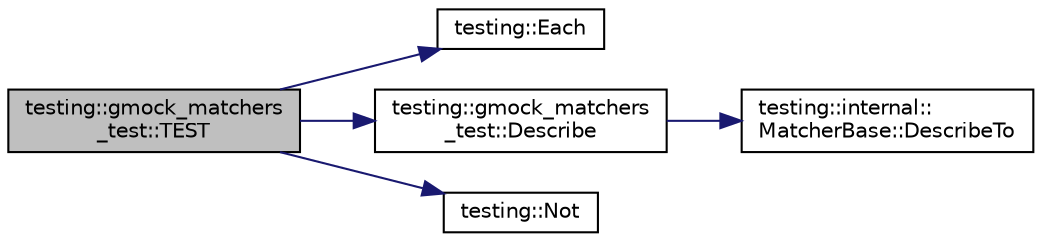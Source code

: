 digraph "testing::gmock_matchers_test::TEST"
{
  edge [fontname="Helvetica",fontsize="10",labelfontname="Helvetica",labelfontsize="10"];
  node [fontname="Helvetica",fontsize="10",shape=record];
  rankdir="LR";
  Node1849 [label="testing::gmock_matchers\l_test::TEST",height=0.2,width=0.4,color="black", fillcolor="grey75", style="filled", fontcolor="black"];
  Node1849 -> Node1850 [color="midnightblue",fontsize="10",style="solid",fontname="Helvetica"];
  Node1850 [label="testing::Each",height=0.2,width=0.4,color="black", fillcolor="white", style="filled",URL="$d0/d75/namespacetesting.html#a42743c985b1e02dc373ab7517ca1e740"];
  Node1849 -> Node1851 [color="midnightblue",fontsize="10",style="solid",fontname="Helvetica"];
  Node1851 [label="testing::gmock_matchers\l_test::Describe",height=0.2,width=0.4,color="black", fillcolor="white", style="filled",URL="$d5/de1/namespacetesting_1_1gmock__matchers__test.html#a738a538e1705ea49670aeb3ed25108e6"];
  Node1851 -> Node1852 [color="midnightblue",fontsize="10",style="solid",fontname="Helvetica"];
  Node1852 [label="testing::internal::\lMatcherBase::DescribeTo",height=0.2,width=0.4,color="black", fillcolor="white", style="filled",URL="$df/d93/classtesting_1_1internal_1_1_matcher_base.html#a7e0c883c7745e0d646463077ef1c1267"];
  Node1849 -> Node1853 [color="midnightblue",fontsize="10",style="solid",fontname="Helvetica"];
  Node1853 [label="testing::Not",height=0.2,width=0.4,color="black", fillcolor="white", style="filled",URL="$d0/d75/namespacetesting.html#a3d7d0dda7e51b13fe2f5aa28e23ed6b6"];
}
